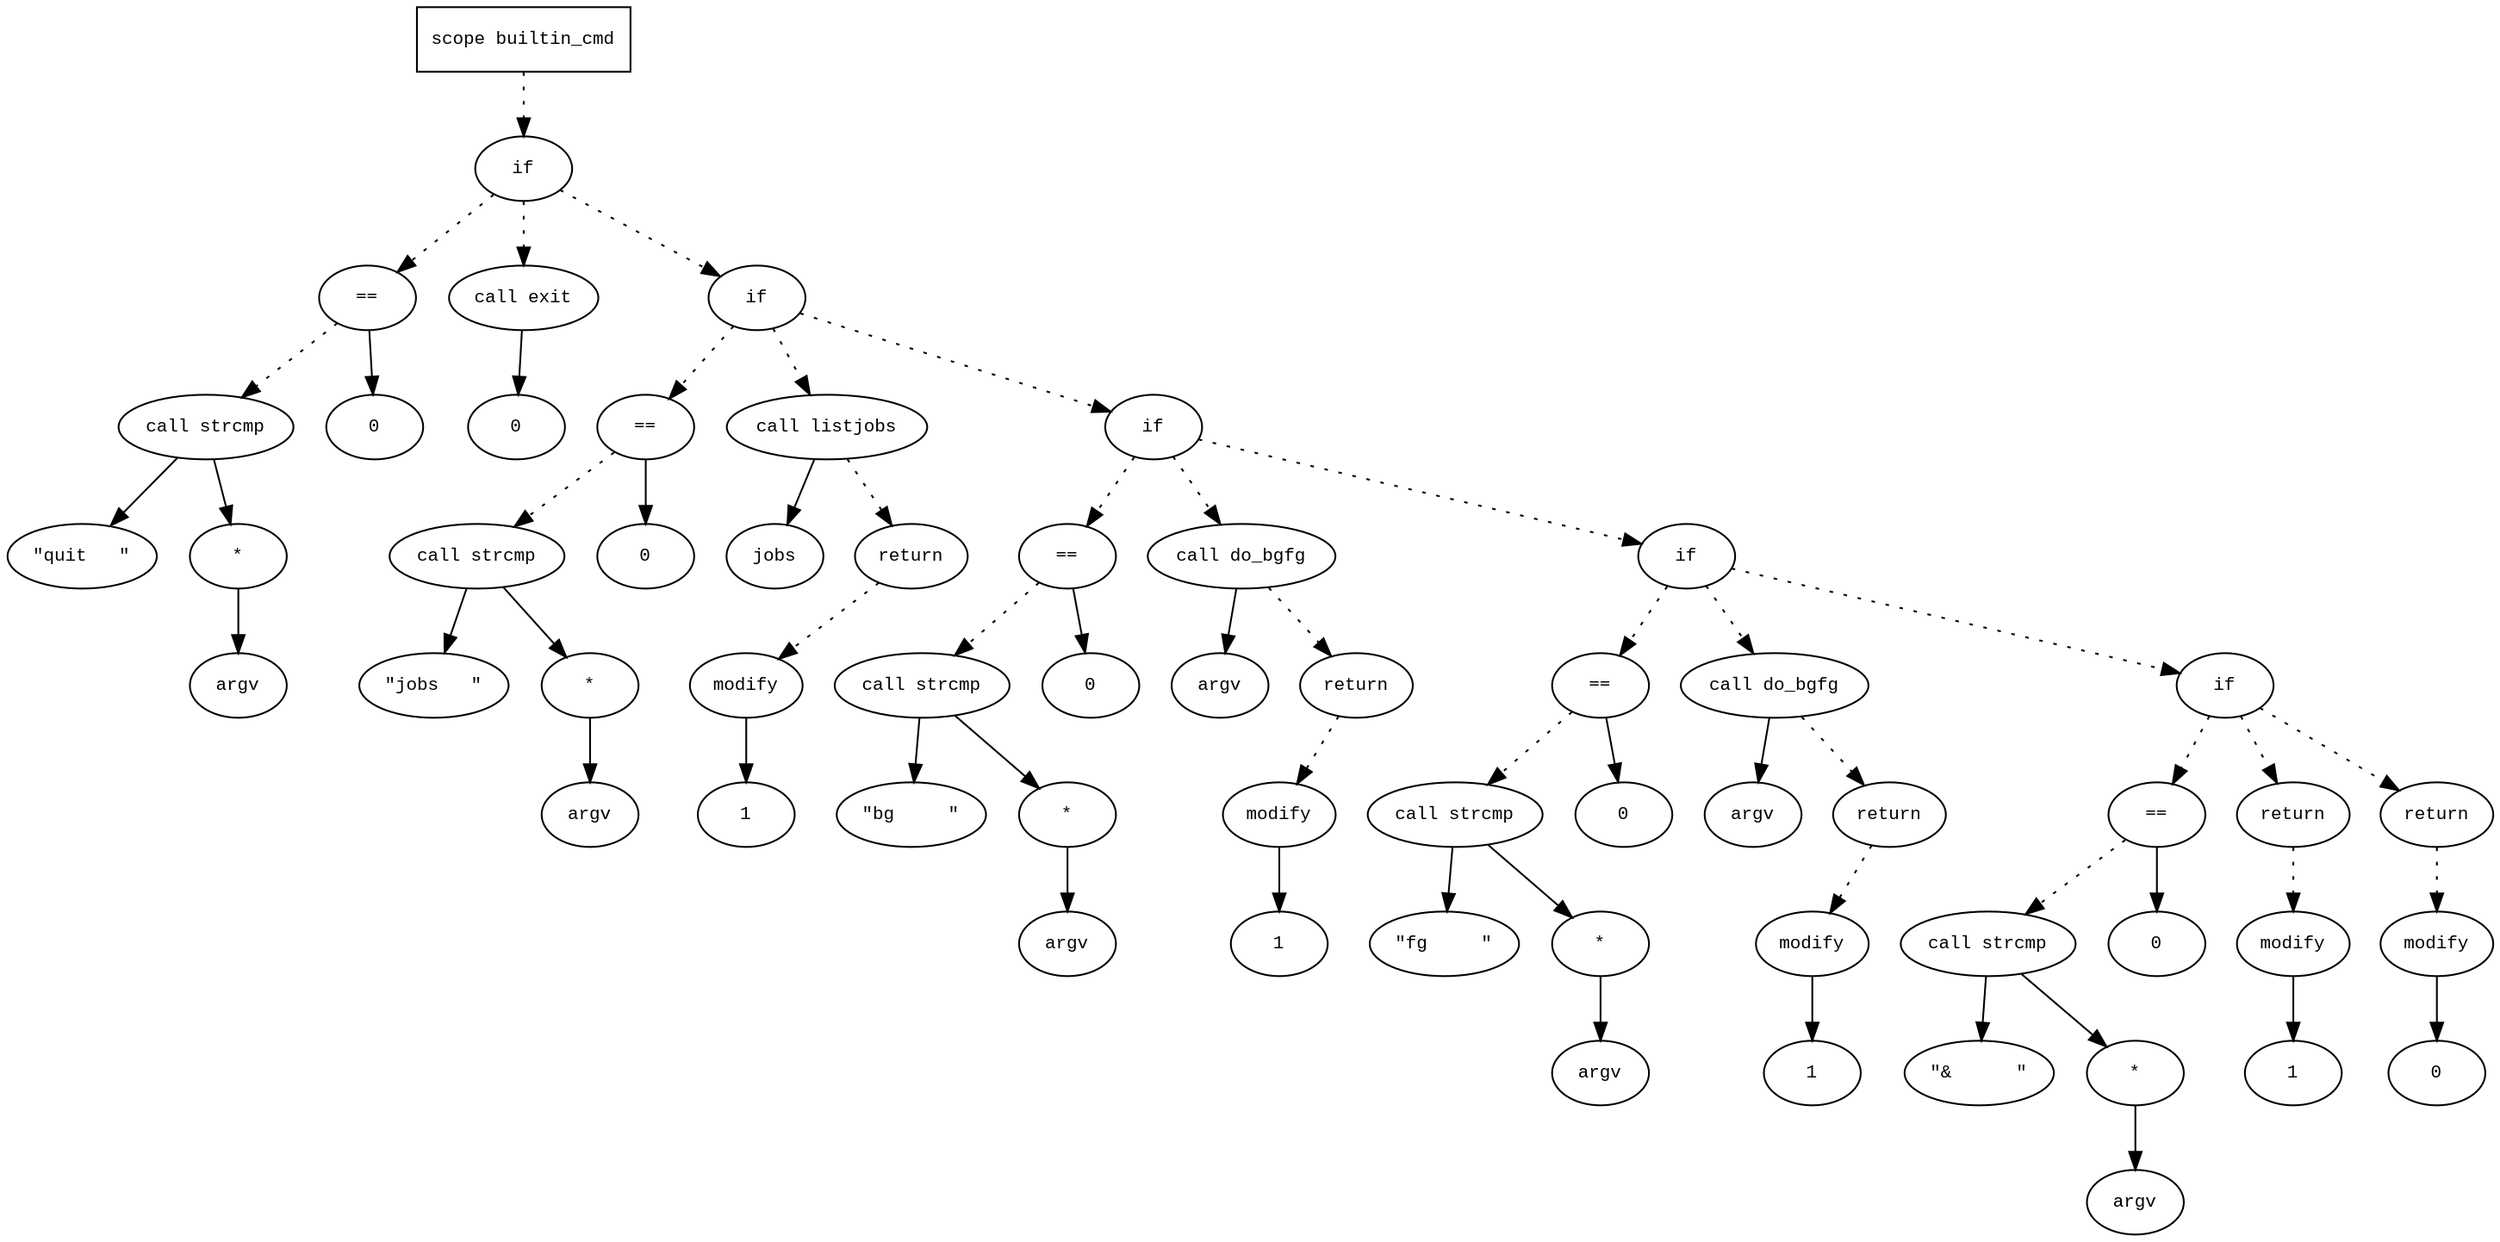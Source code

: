 digraph AST {
  graph [fontname="Times New Roman",fontsize=10];
  node  [fontname="Courier New",fontsize=10];
  edge  [fontname="Times New Roman",fontsize=10];

  node1 [label="scope builtin_cmd",shape=box];
  node2 [label="if",shape=ellipse];
  node1 -> node2 [style=dotted];
  node3 [label="==",shape=ellipse];
  node4 [label="call strcmp",shape=ellipse];
  node5 [label="\"quit   \"",shape=ellipse];
  node4 -> node5;
  node6 [label="*",shape=ellipse];
  node7 [label="argv",shape=ellipse];
  node6 -> node7;
  node4 -> node6;
  node3 -> node4 [style=dotted];
  node8 [label="0",shape=ellipse];
  node3 -> node8;
  node2 -> node3 [style=dotted];
  node9 [label="call exit",shape=ellipse];
  node10 [label="0",shape=ellipse];
  node9 -> node10;
  node2 -> node9 [style=dotted];
  node11 [label="if",shape=ellipse];
  node2 -> node11 [style=dotted];
  node12 [label="==",shape=ellipse];
  node13 [label="call strcmp",shape=ellipse];
  node14 [label="\"jobs   \"",shape=ellipse];
  node13 -> node14;
  node15 [label="*",shape=ellipse];
  node16 [label="argv",shape=ellipse];
  node15 -> node16;
  node13 -> node15;
  node12 -> node13 [style=dotted];
  node17 [label="0",shape=ellipse];
  node12 -> node17;
  node11 -> node12 [style=dotted];
  node18 [label="call listjobs",shape=ellipse];
  node19 [label="jobs",shape=ellipse];
  node18 -> node19;
  node11 -> node18 [style=dotted];
  node20 [label="return",shape=ellipse];
  node21 [label="modify",shape=ellipse];
  node22 [label="1",shape=ellipse];
  node21 -> node22;
  node20 -> node21 [style=dotted];
  node18 -> node20 [style=dotted];
  node23 [label="if",shape=ellipse];
  node11 -> node23 [style=dotted];
  node24 [label="==",shape=ellipse];
  node25 [label="call strcmp",shape=ellipse];
  node26 [label="\"bg     \"",shape=ellipse];
  node25 -> node26;
  node27 [label="*",shape=ellipse];
  node28 [label="argv",shape=ellipse];
  node27 -> node28;
  node25 -> node27;
  node24 -> node25 [style=dotted];
  node29 [label="0",shape=ellipse];
  node24 -> node29;
  node23 -> node24 [style=dotted];
  node30 [label="call do_bgfg",shape=ellipse];
  node31 [label="argv",shape=ellipse];
  node30 -> node31;
  node23 -> node30 [style=dotted];
  node32 [label="return",shape=ellipse];
  node33 [label="modify",shape=ellipse];
  node34 [label="1",shape=ellipse];
  node33 -> node34;
  node32 -> node33 [style=dotted];
  node30 -> node32 [style=dotted];
  node35 [label="if",shape=ellipse];
  node23 -> node35 [style=dotted];
  node36 [label="==",shape=ellipse];
  node37 [label="call strcmp",shape=ellipse];
  node38 [label="\"fg     \"",shape=ellipse];
  node37 -> node38;
  node39 [label="*",shape=ellipse];
  node40 [label="argv",shape=ellipse];
  node39 -> node40;
  node37 -> node39;
  node36 -> node37 [style=dotted];
  node41 [label="0",shape=ellipse];
  node36 -> node41;
  node35 -> node36 [style=dotted];
  node42 [label="call do_bgfg",shape=ellipse];
  node43 [label="argv",shape=ellipse];
  node42 -> node43;
  node35 -> node42 [style=dotted];
  node44 [label="return",shape=ellipse];
  node45 [label="modify",shape=ellipse];
  node46 [label="1",shape=ellipse];
  node45 -> node46;
  node44 -> node45 [style=dotted];
  node42 -> node44 [style=dotted];
  node47 [label="if",shape=ellipse];
  node35 -> node47 [style=dotted];
  node48 [label="==",shape=ellipse];
  node49 [label="call strcmp",shape=ellipse];
  node50 [label="\"&      \"",shape=ellipse];
  node49 -> node50;
  node51 [label="*",shape=ellipse];
  node52 [label="argv",shape=ellipse];
  node51 -> node52;
  node49 -> node51;
  node48 -> node49 [style=dotted];
  node53 [label="0",shape=ellipse];
  node48 -> node53;
  node47 -> node48 [style=dotted];
  node54 [label="return",shape=ellipse];
  node55 [label="modify",shape=ellipse];
  node56 [label="1",shape=ellipse];
  node55 -> node56;
  node54 -> node55 [style=dotted];
  node47 -> node54 [style=dotted];
  node57 [label="return",shape=ellipse];
  node58 [label="modify",shape=ellipse];
  node59 [label="0",shape=ellipse];
  node58 -> node59;
  node57 -> node58 [style=dotted];
  node47 -> node57 [style=dotted];
} 